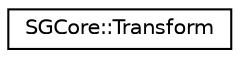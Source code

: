 digraph "Graphical Class Hierarchy"
{
 // LATEX_PDF_SIZE
  edge [fontname="Helvetica",fontsize="10",labelfontname="Helvetica",labelfontsize="10"];
  node [fontname="Helvetica",fontsize="10",shape=record];
  rankdir="LR";
  Node0 [label="SGCore::Transform",height=0.2,width=0.4,color="black", fillcolor="white", style="filled",URL="$structSGCore_1_1Transform.html",tooltip=" "];
}
